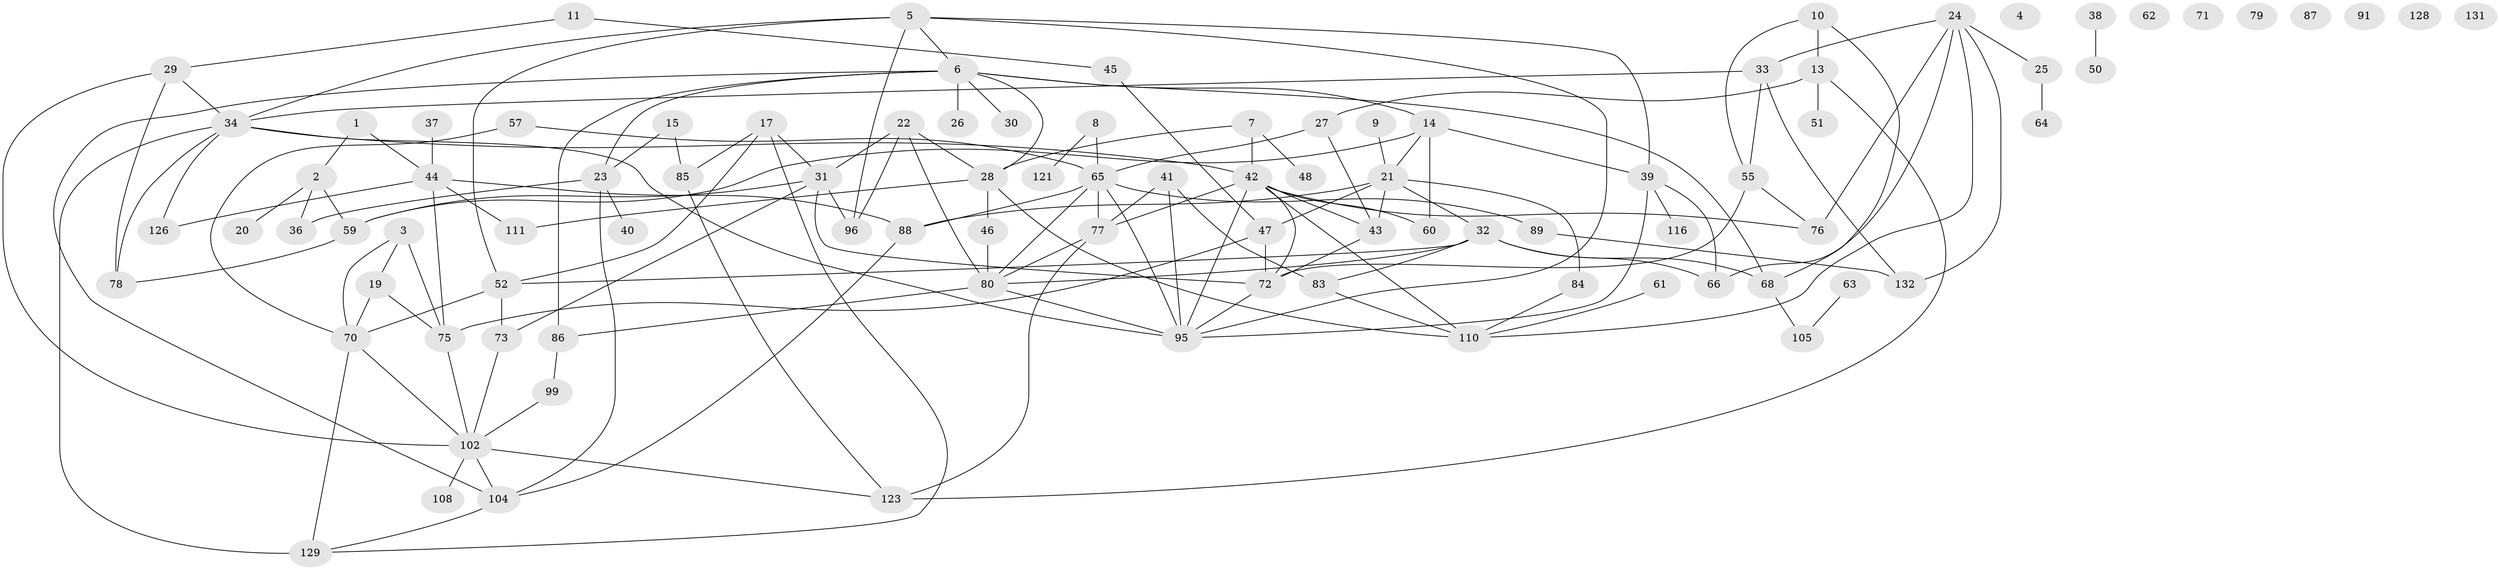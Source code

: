 // Generated by graph-tools (version 1.1) at 2025/23/03/03/25 07:23:25]
// undirected, 93 vertices, 151 edges
graph export_dot {
graph [start="1"]
  node [color=gray90,style=filled];
  1;
  2 [super="+115"];
  3;
  4;
  5 [super="+16"];
  6 [super="+35"];
  7;
  8 [super="+94"];
  9;
  10 [super="+12"];
  11 [super="+120"];
  13 [super="+18"];
  14;
  15 [super="+106"];
  17 [super="+81"];
  19;
  20;
  21 [super="+109"];
  22;
  23 [super="+90"];
  24 [super="+74"];
  25;
  26;
  27;
  28 [super="+93"];
  29;
  30;
  31 [super="+122"];
  32 [super="+98"];
  33;
  34 [super="+56"];
  36;
  37;
  38;
  39 [super="+53"];
  40;
  41 [super="+54"];
  42 [super="+58"];
  43 [super="+49"];
  44 [super="+69"];
  45;
  46;
  47 [super="+100"];
  48;
  50;
  51;
  52 [super="+67"];
  55;
  57;
  59 [super="+82"];
  60;
  61;
  62;
  63;
  64 [super="+107"];
  65 [super="+118"];
  66;
  68 [super="+92"];
  70 [super="+103"];
  71;
  72 [super="+101"];
  73;
  75 [super="+114"];
  76;
  77;
  78;
  79;
  80 [super="+113"];
  83 [super="+125"];
  84;
  85;
  86;
  87;
  88 [super="+97"];
  89 [super="+117"];
  91;
  95 [super="+130"];
  96;
  99;
  102 [super="+124"];
  104 [super="+127"];
  105 [super="+119"];
  108;
  110 [super="+112"];
  111;
  116;
  121;
  123;
  126;
  128;
  129;
  131;
  132;
  1 -- 2;
  1 -- 44;
  2 -- 20;
  2 -- 59;
  2 -- 36;
  3 -- 19;
  3 -- 70;
  3 -- 75;
  5 -- 39;
  5 -- 96;
  5 -- 6;
  5 -- 34;
  5 -- 95;
  5 -- 52;
  6 -- 14;
  6 -- 30;
  6 -- 104;
  6 -- 86;
  6 -- 26;
  6 -- 28;
  6 -- 68;
  6 -- 23;
  7 -- 28;
  7 -- 42;
  7 -- 48;
  8 -- 65;
  8 -- 121;
  9 -- 21;
  10 -- 55;
  10 -- 68;
  10 -- 13;
  11 -- 29;
  11 -- 45;
  13 -- 27;
  13 -- 51;
  13 -- 123;
  14 -- 39;
  14 -- 59;
  14 -- 60;
  14 -- 21;
  15 -- 85;
  15 -- 23;
  17 -- 52;
  17 -- 85;
  17 -- 129;
  17 -- 31;
  19 -- 70;
  19 -- 75;
  21 -- 32;
  21 -- 84;
  21 -- 88;
  21 -- 47;
  21 -- 43;
  22 -- 96;
  22 -- 31;
  22 -- 80;
  22 -- 28;
  23 -- 36;
  23 -- 40;
  23 -- 104;
  24 -- 33;
  24 -- 66;
  24 -- 110;
  24 -- 132;
  24 -- 25;
  24 -- 76;
  25 -- 64;
  27 -- 65;
  27 -- 43;
  28 -- 46;
  28 -- 110;
  28 -- 111;
  29 -- 78;
  29 -- 102;
  29 -- 34;
  31 -- 59;
  31 -- 73;
  31 -- 96;
  31 -- 72;
  32 -- 66;
  32 -- 80;
  32 -- 68;
  32 -- 83;
  32 -- 52;
  33 -- 55;
  33 -- 132;
  33 -- 34;
  34 -- 78;
  34 -- 95;
  34 -- 126;
  34 -- 129;
  34 -- 42;
  37 -- 44;
  38 -- 50;
  39 -- 66;
  39 -- 95;
  39 -- 116;
  41 -- 83;
  41 -- 77;
  41 -- 95;
  42 -- 72;
  42 -- 60;
  42 -- 76;
  42 -- 77;
  42 -- 110;
  42 -- 95;
  42 -- 43;
  43 -- 72;
  44 -- 75;
  44 -- 111;
  44 -- 126;
  44 -- 88;
  45 -- 47;
  46 -- 80;
  47 -- 75;
  47 -- 72;
  52 -- 70;
  52 -- 73;
  55 -- 76;
  55 -- 72;
  57 -- 65;
  57 -- 70;
  59 -- 78;
  61 -- 110;
  63 -- 105;
  65 -- 95;
  65 -- 80;
  65 -- 89;
  65 -- 77;
  65 -- 88;
  68 -- 105;
  70 -- 129;
  70 -- 102;
  72 -- 95;
  73 -- 102;
  75 -- 102;
  77 -- 123;
  77 -- 80;
  80 -- 86;
  80 -- 95;
  83 -- 110;
  84 -- 110;
  85 -- 123;
  86 -- 99;
  88 -- 104;
  89 -- 132;
  99 -- 102;
  102 -- 108;
  102 -- 123;
  102 -- 104;
  104 -- 129;
}
